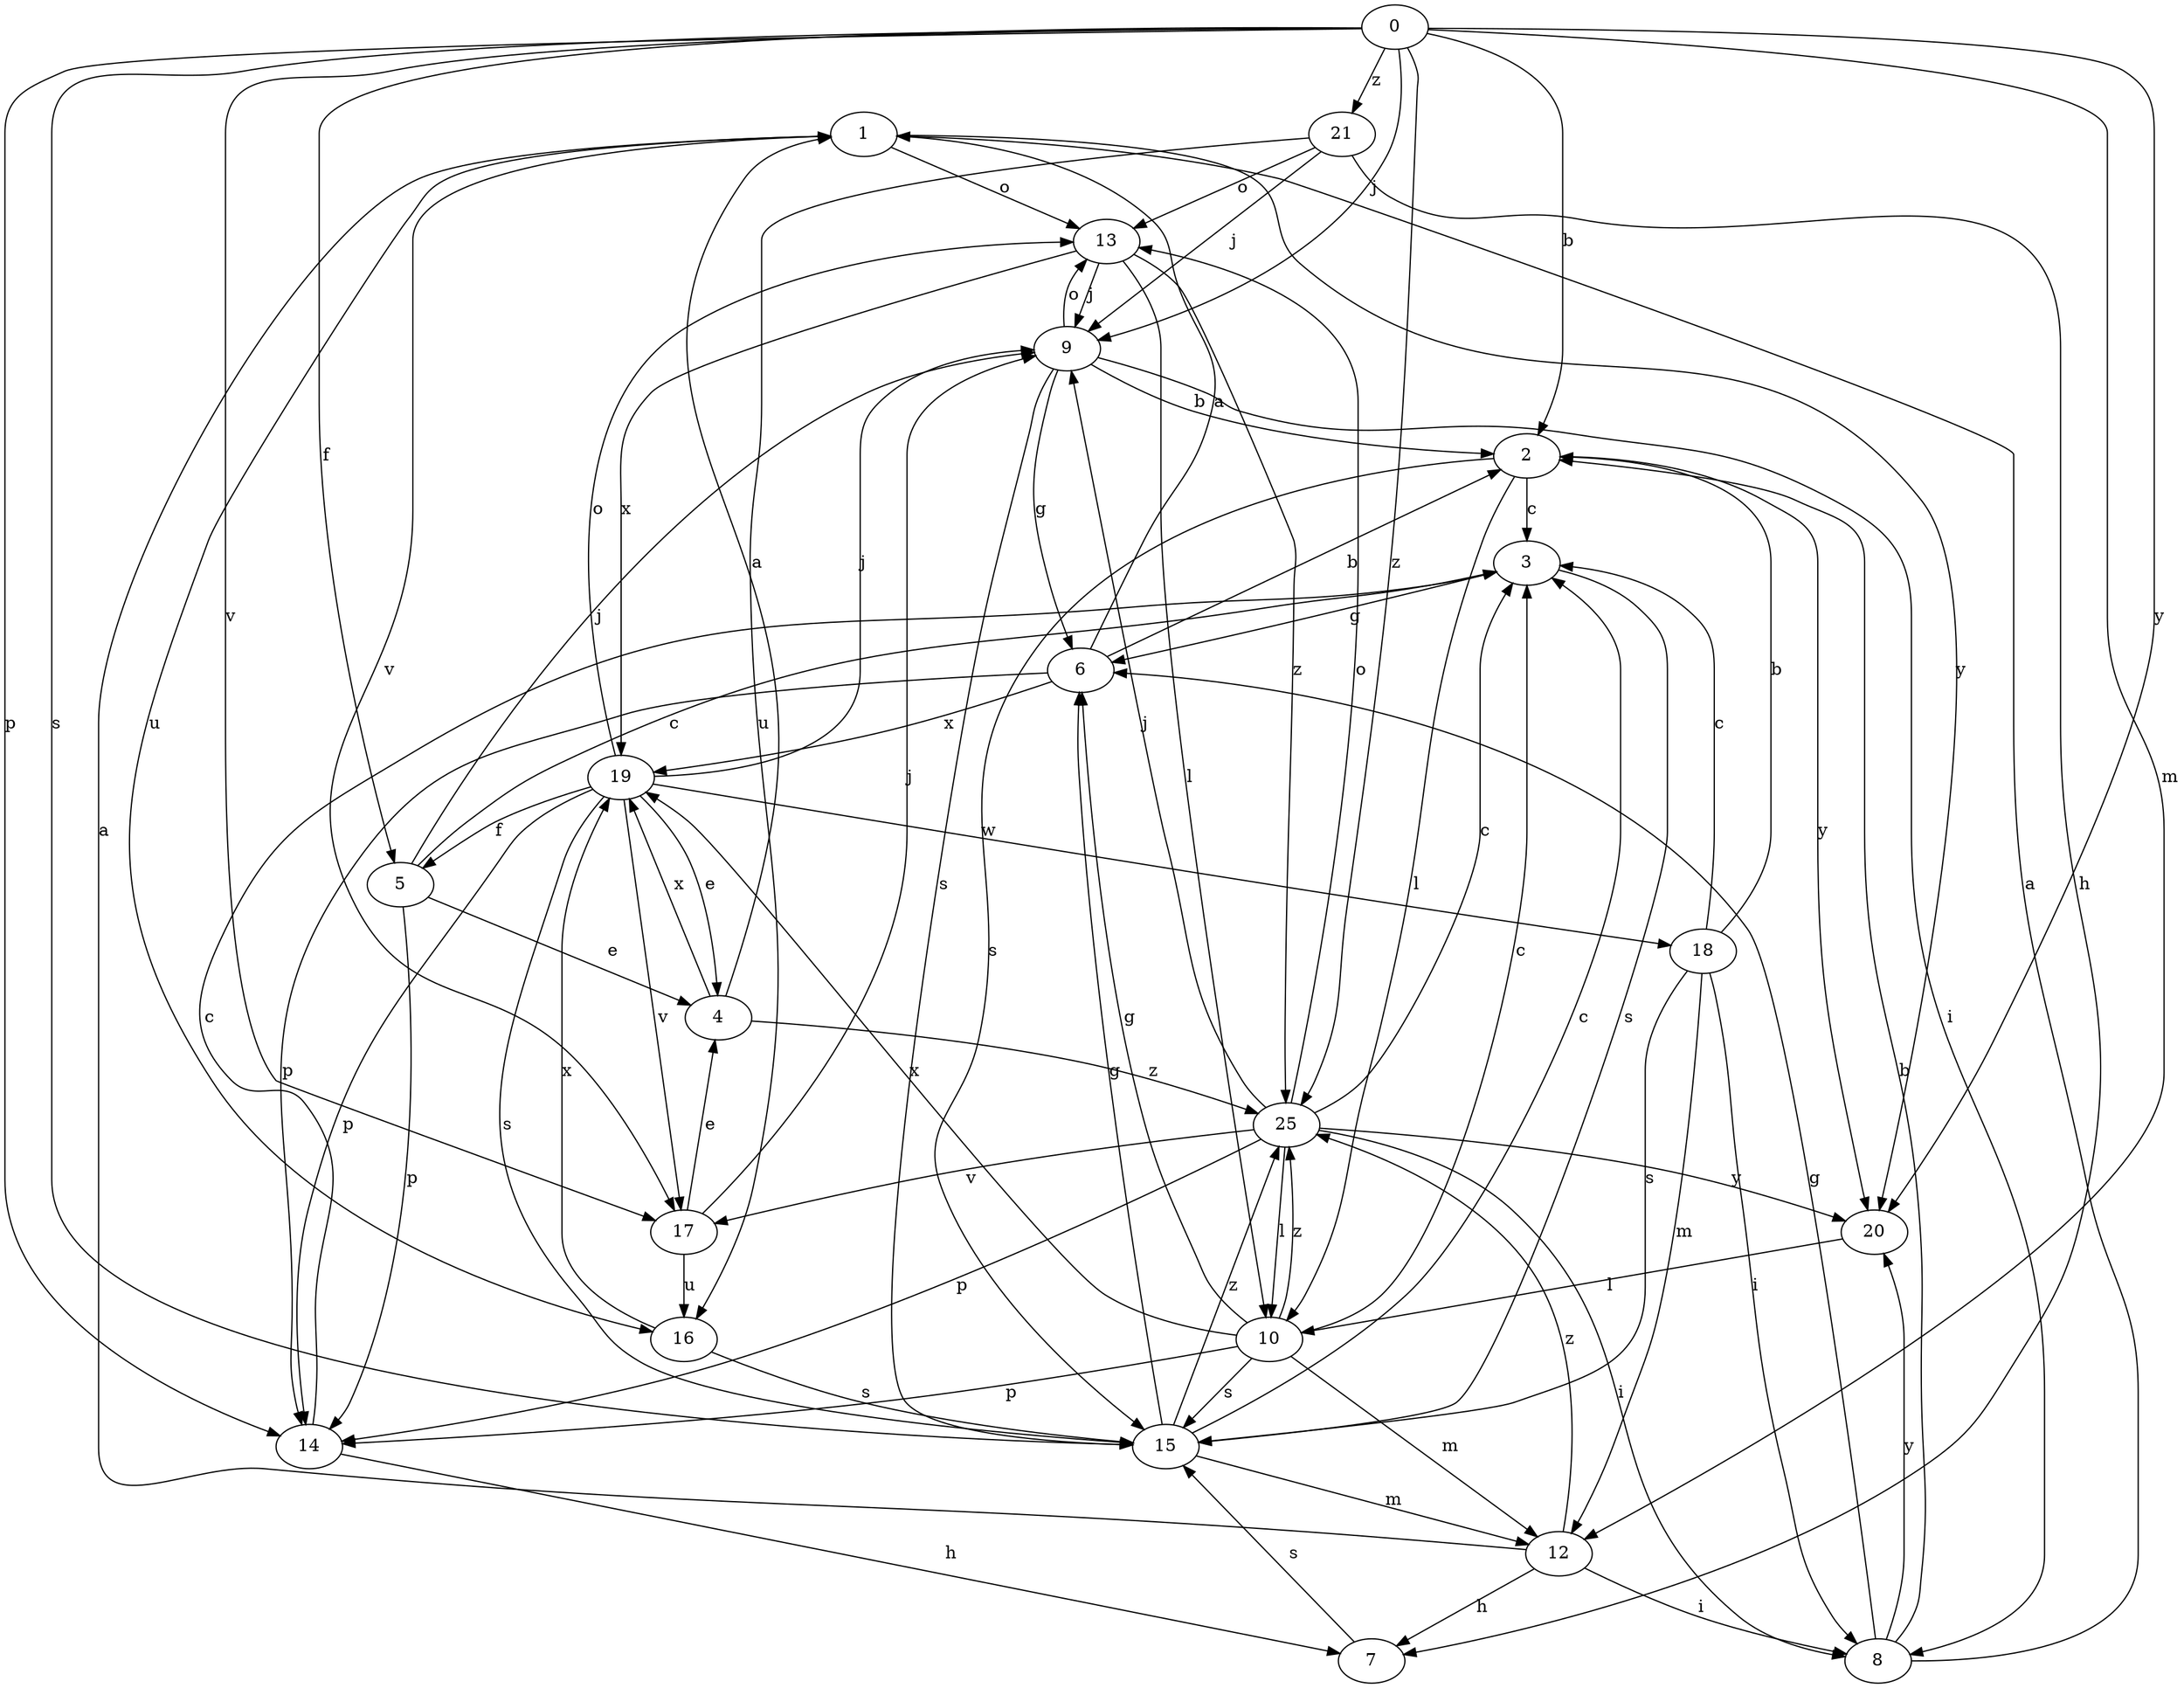 strict digraph  {
1;
2;
0;
3;
4;
5;
6;
7;
8;
9;
10;
12;
13;
14;
15;
16;
17;
18;
19;
20;
21;
25;
1 -> 13  [label=o];
1 -> 16  [label=u];
1 -> 17  [label=v];
1 -> 20  [label=y];
2 -> 3  [label=c];
2 -> 10  [label=l];
2 -> 15  [label=s];
2 -> 20  [label=y];
0 -> 2  [label=b];
0 -> 5  [label=f];
0 -> 9  [label=j];
0 -> 12  [label=m];
0 -> 14  [label=p];
0 -> 15  [label=s];
0 -> 17  [label=v];
0 -> 20  [label=y];
0 -> 21  [label=z];
0 -> 25  [label=z];
3 -> 6  [label=g];
3 -> 15  [label=s];
4 -> 1  [label=a];
4 -> 19  [label=x];
4 -> 25  [label=z];
5 -> 3  [label=c];
5 -> 4  [label=e];
5 -> 9  [label=j];
5 -> 14  [label=p];
6 -> 1  [label=a];
6 -> 2  [label=b];
6 -> 14  [label=p];
6 -> 19  [label=x];
7 -> 15  [label=s];
8 -> 1  [label=a];
8 -> 2  [label=b];
8 -> 6  [label=g];
8 -> 20  [label=y];
9 -> 2  [label=b];
9 -> 6  [label=g];
9 -> 8  [label=i];
9 -> 13  [label=o];
9 -> 15  [label=s];
10 -> 3  [label=c];
10 -> 6  [label=g];
10 -> 12  [label=m];
10 -> 14  [label=p];
10 -> 15  [label=s];
10 -> 19  [label=x];
10 -> 25  [label=z];
12 -> 1  [label=a];
12 -> 7  [label=h];
12 -> 8  [label=i];
12 -> 25  [label=z];
13 -> 9  [label=j];
13 -> 10  [label=l];
13 -> 19  [label=x];
13 -> 25  [label=z];
14 -> 3  [label=c];
14 -> 7  [label=h];
15 -> 3  [label=c];
15 -> 6  [label=g];
15 -> 12  [label=m];
15 -> 25  [label=z];
16 -> 15  [label=s];
16 -> 19  [label=x];
17 -> 4  [label=e];
17 -> 9  [label=j];
17 -> 16  [label=u];
18 -> 2  [label=b];
18 -> 3  [label=c];
18 -> 8  [label=i];
18 -> 12  [label=m];
18 -> 15  [label=s];
19 -> 4  [label=e];
19 -> 5  [label=f];
19 -> 9  [label=j];
19 -> 13  [label=o];
19 -> 14  [label=p];
19 -> 15  [label=s];
19 -> 17  [label=v];
19 -> 18  [label=w];
20 -> 10  [label=l];
21 -> 7  [label=h];
21 -> 9  [label=j];
21 -> 13  [label=o];
21 -> 16  [label=u];
25 -> 3  [label=c];
25 -> 8  [label=i];
25 -> 9  [label=j];
25 -> 10  [label=l];
25 -> 13  [label=o];
25 -> 14  [label=p];
25 -> 17  [label=v];
25 -> 20  [label=y];
}
